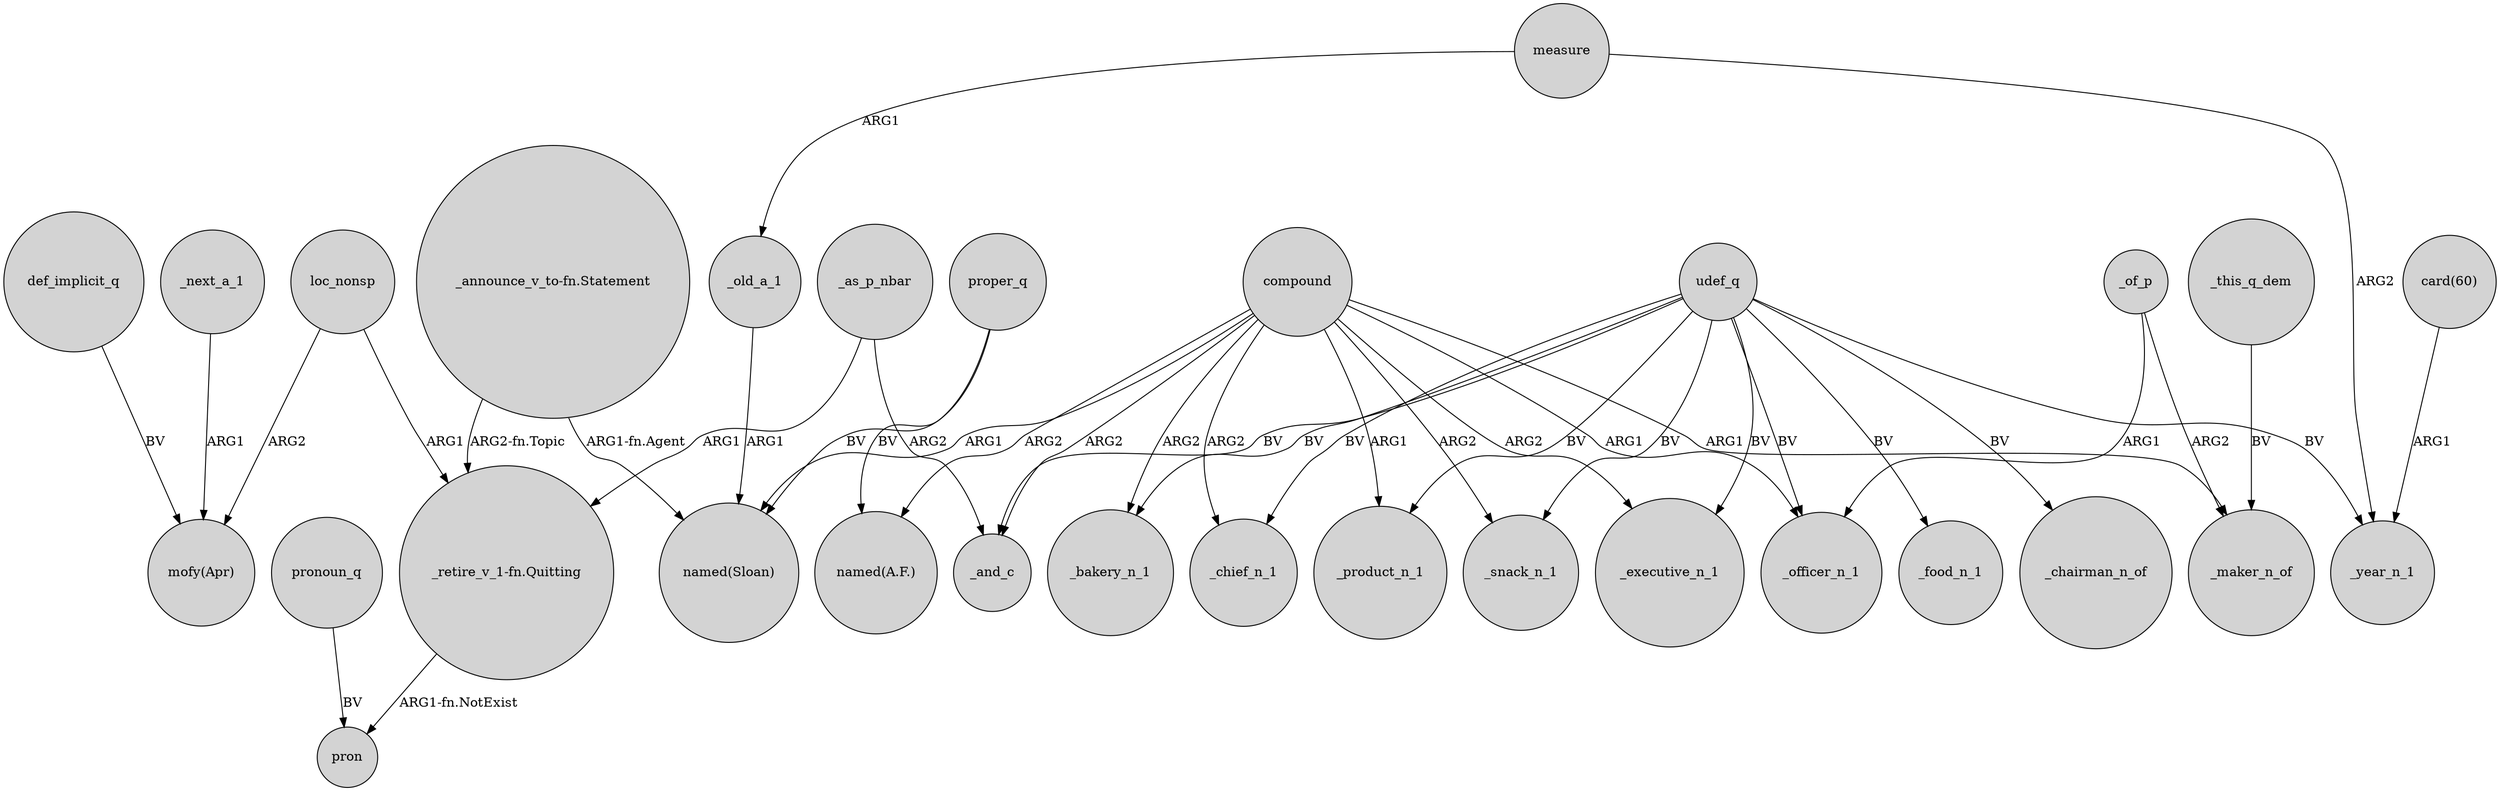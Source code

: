 digraph {
	node [shape=circle style=filled]
	_as_p_nbar -> "_retire_v_1-fn.Quitting" [label=ARG1]
	compound -> _product_n_1 [label=ARG1]
	compound -> _bakery_n_1 [label=ARG2]
	_old_a_1 -> "named(Sloan)" [label=ARG1]
	compound -> "named(Sloan)" [label=ARG1]
	measure -> _year_n_1 [label=ARG2]
	udef_q -> _executive_n_1 [label=BV]
	compound -> "named(A.F.)" [label=ARG2]
	loc_nonsp -> "mofy(Apr)" [label=ARG2]
	udef_q -> _snack_n_1 [label=BV]
	_of_p -> _maker_n_of [label=ARG2]
	compound -> _maker_n_of [label=ARG1]
	def_implicit_q -> "mofy(Apr)" [label=BV]
	udef_q -> _food_n_1 [label=BV]
	udef_q -> _chairman_n_of [label=BV]
	compound -> _chief_n_1 [label=ARG2]
	udef_q -> _bakery_n_1 [label=BV]
	measure -> _old_a_1 [label=ARG1]
	loc_nonsp -> "_retire_v_1-fn.Quitting" [label=ARG1]
	compound -> _officer_n_1 [label=ARG1]
	"card(60)" -> _year_n_1 [label=ARG1]
	compound -> _snack_n_1 [label=ARG2]
	pronoun_q -> pron [label=BV]
	_next_a_1 -> "mofy(Apr)" [label=ARG1]
	compound -> _and_c [label=ARG2]
	udef_q -> _chief_n_1 [label=BV]
	udef_q -> _officer_n_1 [label=BV]
	proper_q -> "named(Sloan)" [label=BV]
	"_announce_v_to-fn.Statement" -> "named(Sloan)" [label="ARG1-fn.Agent"]
	_this_q_dem -> _maker_n_of [label=BV]
	_of_p -> _officer_n_1 [label=ARG1]
	udef_q -> _product_n_1 [label=BV]
	udef_q -> _year_n_1 [label=BV]
	_as_p_nbar -> _and_c [label=ARG2]
	udef_q -> _and_c [label=BV]
	compound -> _executive_n_1 [label=ARG2]
	proper_q -> "named(A.F.)" [label=BV]
	"_announce_v_to-fn.Statement" -> "_retire_v_1-fn.Quitting" [label="ARG2-fn.Topic"]
	"_retire_v_1-fn.Quitting" -> pron [label="ARG1-fn.NotExist"]
}
